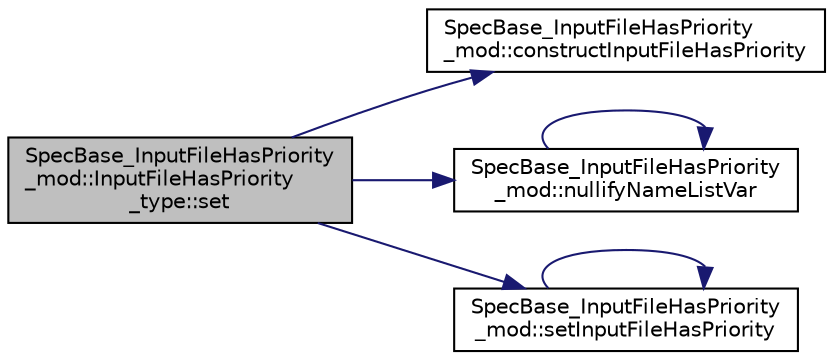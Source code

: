 digraph "SpecBase_InputFileHasPriority_mod::InputFileHasPriority_type::set"
{
 // LATEX_PDF_SIZE
  edge [fontname="Helvetica",fontsize="10",labelfontname="Helvetica",labelfontsize="10"];
  node [fontname="Helvetica",fontsize="10",shape=record];
  rankdir="LR";
  Node1 [label="SpecBase_InputFileHasPriority\l_mod::InputFileHasPriority\l_type::set",height=0.2,width=0.4,color="black", fillcolor="grey75", style="filled", fontcolor="black",tooltip=" "];
  Node1 -> Node2 [color="midnightblue",fontsize="10",style="solid",fontname="Helvetica"];
  Node2 [label="SpecBase_InputFileHasPriority\l_mod::constructInputFileHasPriority",height=0.2,width=0.4,color="black", fillcolor="white", style="filled",URL="$namespaceSpecBase__InputFileHasPriority__mod.html#a3d30f0e3baa12709076fe7640dde2be5",tooltip=" "];
  Node1 -> Node3 [color="midnightblue",fontsize="10",style="solid",fontname="Helvetica"];
  Node3 [label="SpecBase_InputFileHasPriority\l_mod::nullifyNameListVar",height=0.2,width=0.4,color="black", fillcolor="white", style="filled",URL="$namespaceSpecBase__InputFileHasPriority__mod.html#a8949593595bceb5d1d11d534e3992116",tooltip=" "];
  Node3 -> Node3 [color="midnightblue",fontsize="10",style="solid",fontname="Helvetica"];
  Node1 -> Node4 [color="midnightblue",fontsize="10",style="solid",fontname="Helvetica"];
  Node4 [label="SpecBase_InputFileHasPriority\l_mod::setInputFileHasPriority",height=0.2,width=0.4,color="black", fillcolor="white", style="filled",URL="$namespaceSpecBase__InputFileHasPriority__mod.html#aaac7f7702f2cbec38bc8315c65a63d6e",tooltip=" "];
  Node4 -> Node4 [color="midnightblue",fontsize="10",style="solid",fontname="Helvetica"];
}
